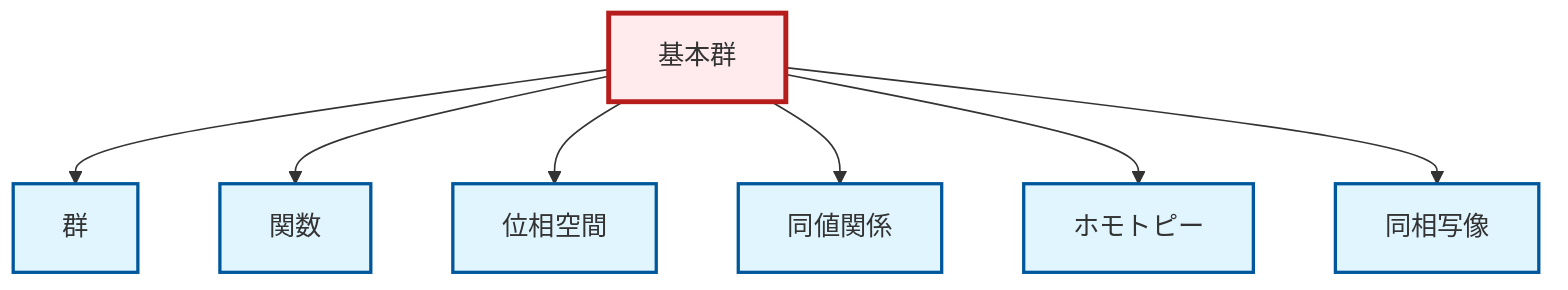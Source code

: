 graph TD
    classDef definition fill:#e1f5fe,stroke:#01579b,stroke-width:2px
    classDef theorem fill:#f3e5f5,stroke:#4a148c,stroke-width:2px
    classDef axiom fill:#fff3e0,stroke:#e65100,stroke-width:2px
    classDef example fill:#e8f5e9,stroke:#1b5e20,stroke-width:2px
    classDef current fill:#ffebee,stroke:#b71c1c,stroke-width:3px
    def-topological-space["位相空間"]:::definition
    def-function["関数"]:::definition
    def-homotopy["ホモトピー"]:::definition
    def-group["群"]:::definition
    def-homeomorphism["同相写像"]:::definition
    def-fundamental-group["基本群"]:::definition
    def-equivalence-relation["同値関係"]:::definition
    def-fundamental-group --> def-group
    def-fundamental-group --> def-function
    def-fundamental-group --> def-topological-space
    def-fundamental-group --> def-equivalence-relation
    def-fundamental-group --> def-homotopy
    def-fundamental-group --> def-homeomorphism
    class def-fundamental-group current